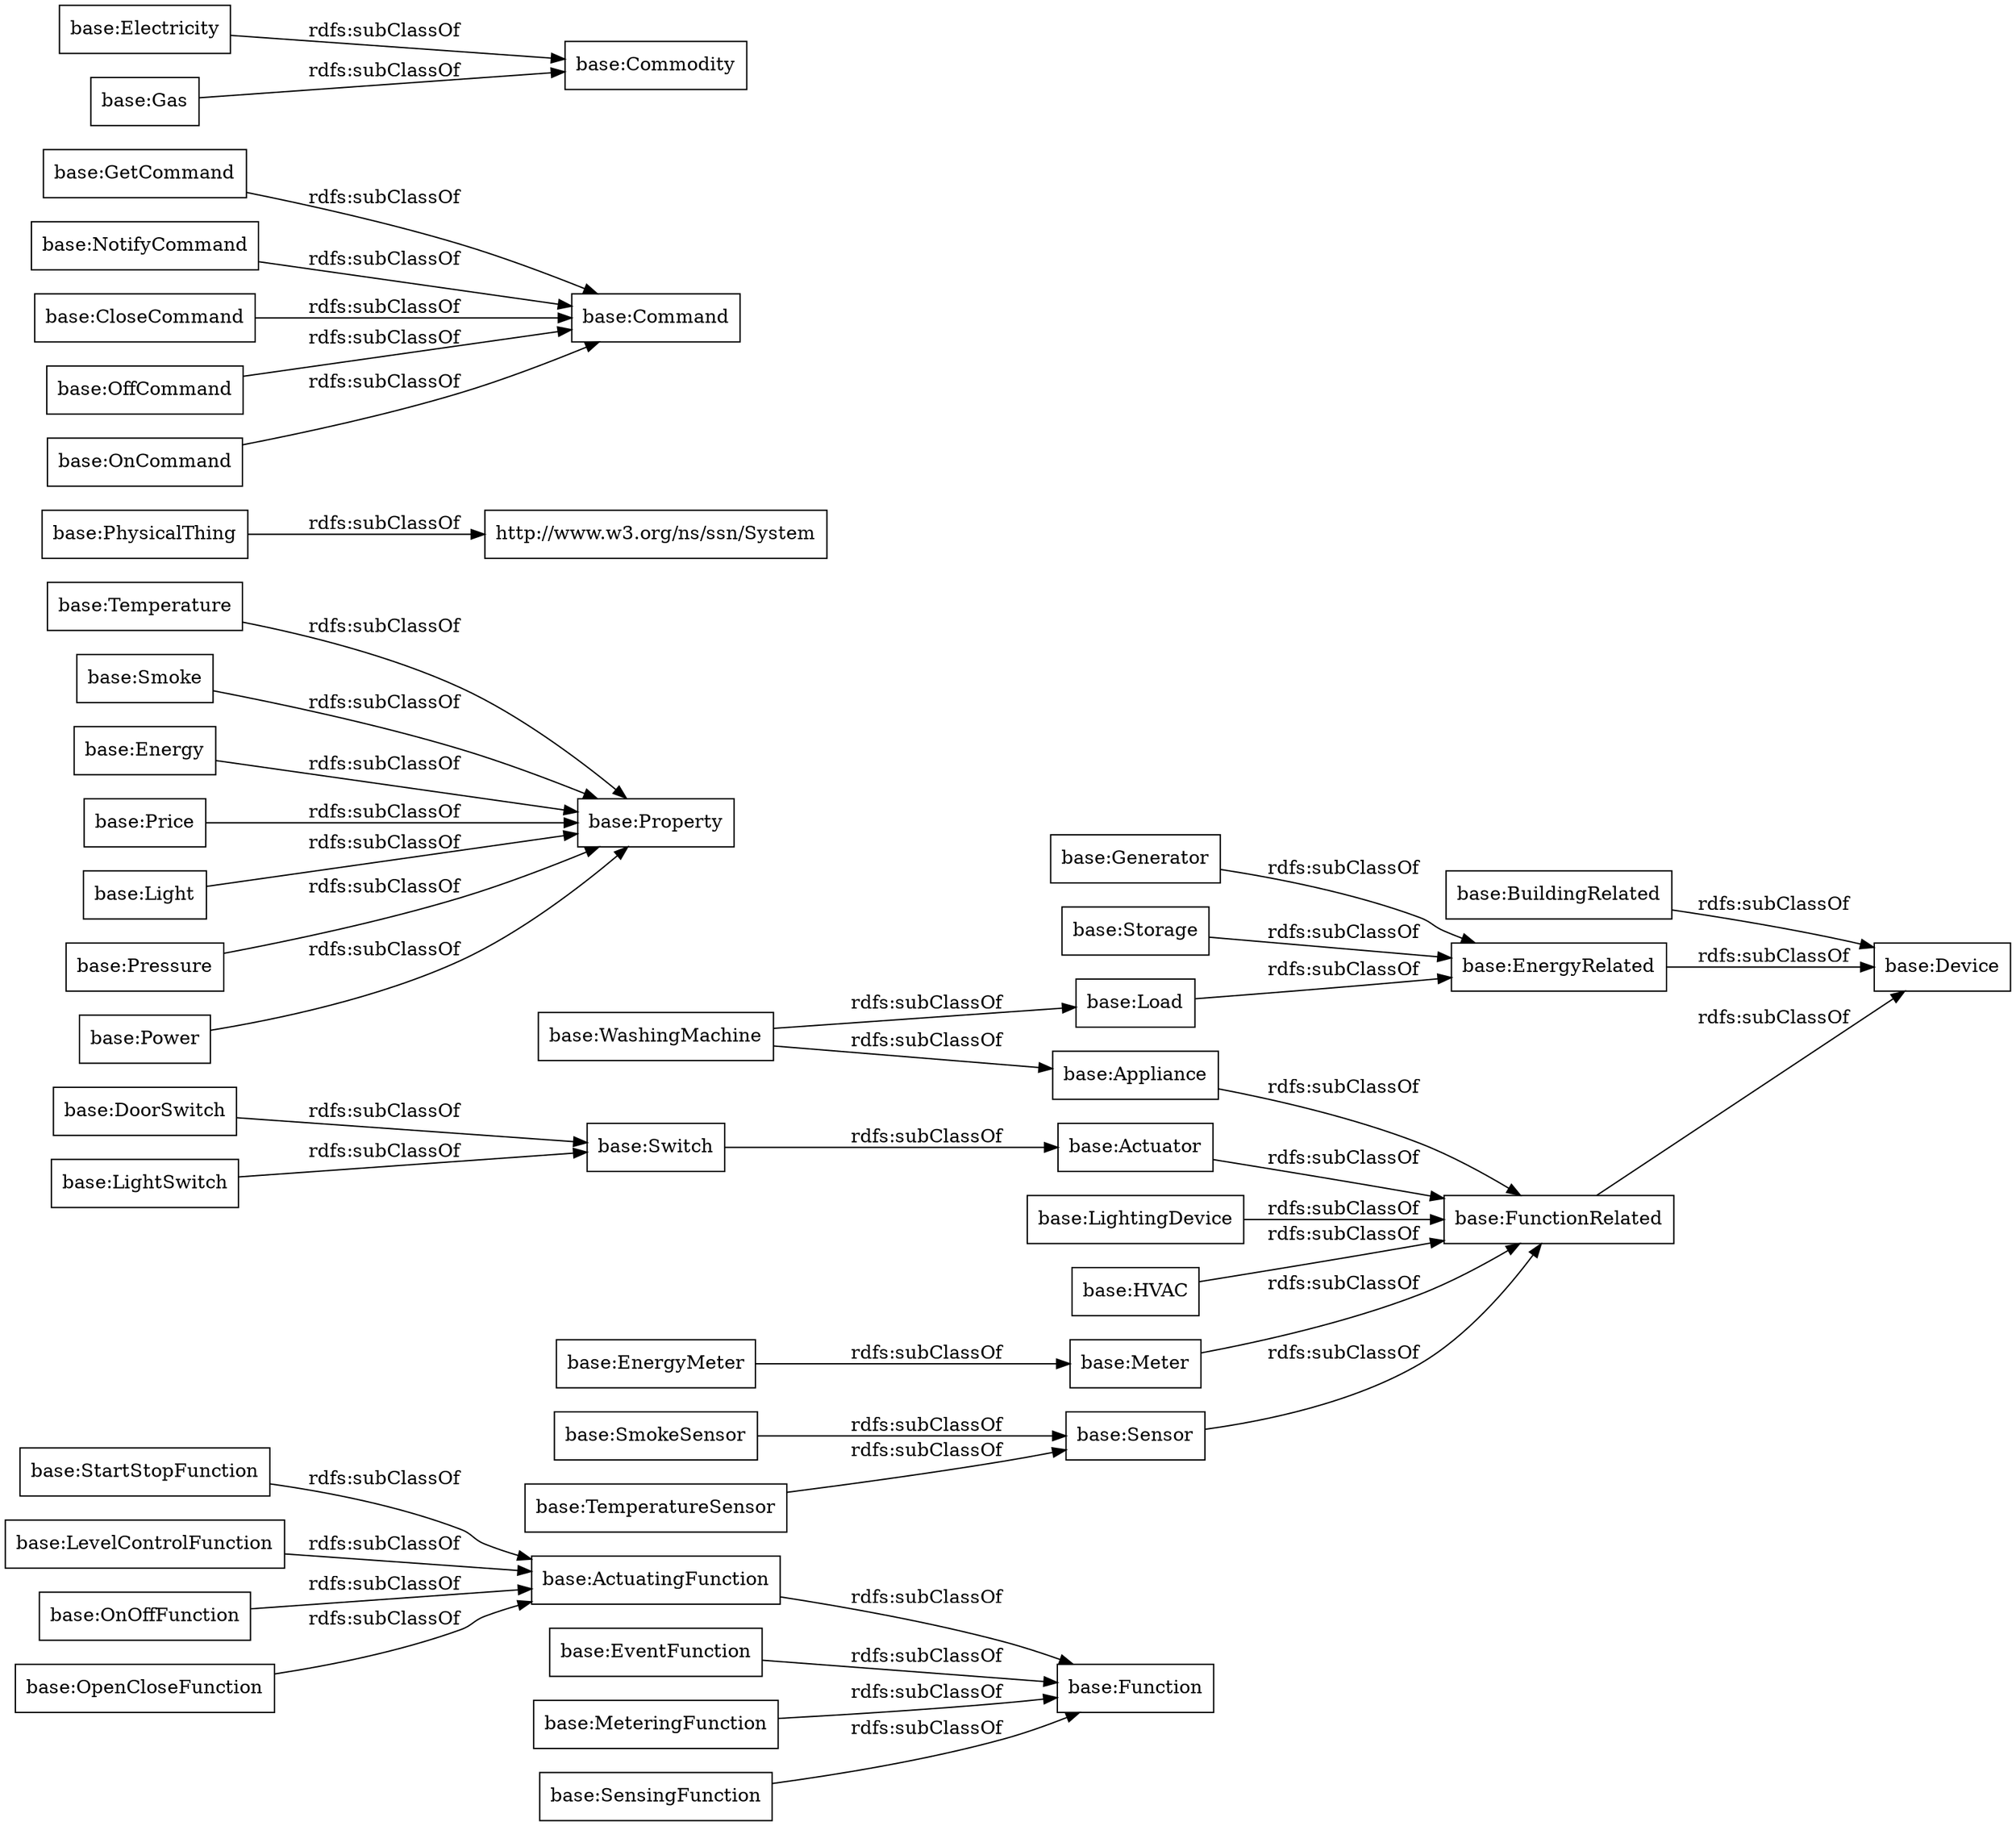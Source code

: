 digraph ar2dtool_diagram { 
rankdir=LR;
size="1000"
node [shape = rectangle, color="black"]; "base:StartStopFunction" "base:BuildingRelated" "base:Temperature" "base:Smoke" "base:PhysicalThing" "base:Function" "base:Energy" "base:EventFunction" "base:DoorSwitch" "base:LevelControlFunction" "base:Switch" "base:GetCommand" "base:Actuator" "base:Electricity" "base:Appliance" "base:ActuatingFunction" "base:OnOffFunction" "base:LightSwitch" "base:Generator" "base:EnergyMeter" "base:Commodity" "base:EnergyRelated" "base:NotifyCommand" "base:SmokeSensor" "base:Storage" "base:Price" "base:Gas" "base:LightingDevice" "base:Device" "base:TemperatureSensor" "base:HVAC" "base:CloseCommand" "base:Meter" "base:OffCommand" "base:WashingMachine" "base:Property" "base:MeteringFunction" "base:Command" "base:FunctionRelated" "base:Light" "http://www.w3.org/ns/ssn/System" "base:OpenCloseFunction" "base:Pressure" "base:Sensor" "base:OnCommand" "base:Load" "base:Power" "base:SensingFunction" ; /*classes style*/
	"base:OnOffFunction" -> "base:ActuatingFunction" [ label = "rdfs:subClassOf" ];
	"base:Light" -> "base:Property" [ label = "rdfs:subClassOf" ];
	"base:Electricity" -> "base:Commodity" [ label = "rdfs:subClassOf" ];
	"base:SensingFunction" -> "base:Function" [ label = "rdfs:subClassOf" ];
	"base:StartStopFunction" -> "base:ActuatingFunction" [ label = "rdfs:subClassOf" ];
	"base:Storage" -> "base:EnergyRelated" [ label = "rdfs:subClassOf" ];
	"base:ActuatingFunction" -> "base:Function" [ label = "rdfs:subClassOf" ];
	"base:OnCommand" -> "base:Command" [ label = "rdfs:subClassOf" ];
	"base:Actuator" -> "base:FunctionRelated" [ label = "rdfs:subClassOf" ];
	"base:TemperatureSensor" -> "base:Sensor" [ label = "rdfs:subClassOf" ];
	"base:Sensor" -> "base:FunctionRelated" [ label = "rdfs:subClassOf" ];
	"base:SmokeSensor" -> "base:Sensor" [ label = "rdfs:subClassOf" ];
	"base:Generator" -> "base:EnergyRelated" [ label = "rdfs:subClassOf" ];
	"base:Pressure" -> "base:Property" [ label = "rdfs:subClassOf" ];
	"base:DoorSwitch" -> "base:Switch" [ label = "rdfs:subClassOf" ];
	"base:Appliance" -> "base:FunctionRelated" [ label = "rdfs:subClassOf" ];
	"base:EnergyRelated" -> "base:Device" [ label = "rdfs:subClassOf" ];
	"base:FunctionRelated" -> "base:Device" [ label = "rdfs:subClassOf" ];
	"base:EnergyMeter" -> "base:Meter" [ label = "rdfs:subClassOf" ];
	"base:GetCommand" -> "base:Command" [ label = "rdfs:subClassOf" ];
	"base:BuildingRelated" -> "base:Device" [ label = "rdfs:subClassOf" ];
	"base:LightSwitch" -> "base:Switch" [ label = "rdfs:subClassOf" ];
	"base:Meter" -> "base:FunctionRelated" [ label = "rdfs:subClassOf" ];
	"base:Energy" -> "base:Property" [ label = "rdfs:subClassOf" ];
	"base:Load" -> "base:EnergyRelated" [ label = "rdfs:subClassOf" ];
	"base:LightingDevice" -> "base:FunctionRelated" [ label = "rdfs:subClassOf" ];
	"base:Power" -> "base:Property" [ label = "rdfs:subClassOf" ];
	"base:Smoke" -> "base:Property" [ label = "rdfs:subClassOf" ];
	"base:LevelControlFunction" -> "base:ActuatingFunction" [ label = "rdfs:subClassOf" ];
	"base:NotifyCommand" -> "base:Command" [ label = "rdfs:subClassOf" ];
	"base:Temperature" -> "base:Property" [ label = "rdfs:subClassOf" ];
	"base:EventFunction" -> "base:Function" [ label = "rdfs:subClassOf" ];
	"base:Gas" -> "base:Commodity" [ label = "rdfs:subClassOf" ];
	"base:WashingMachine" -> "base:Load" [ label = "rdfs:subClassOf" ];
	"base:WashingMachine" -> "base:Appliance" [ label = "rdfs:subClassOf" ];
	"base:MeteringFunction" -> "base:Function" [ label = "rdfs:subClassOf" ];
	"base:Switch" -> "base:Actuator" [ label = "rdfs:subClassOf" ];
	"base:OffCommand" -> "base:Command" [ label = "rdfs:subClassOf" ];
	"base:HVAC" -> "base:FunctionRelated" [ label = "rdfs:subClassOf" ];
	"base:Price" -> "base:Property" [ label = "rdfs:subClassOf" ];
	"base:PhysicalThing" -> "http://www.w3.org/ns/ssn/System" [ label = "rdfs:subClassOf" ];
	"base:CloseCommand" -> "base:Command" [ label = "rdfs:subClassOf" ];
	"base:OpenCloseFunction" -> "base:ActuatingFunction" [ label = "rdfs:subClassOf" ];

}
